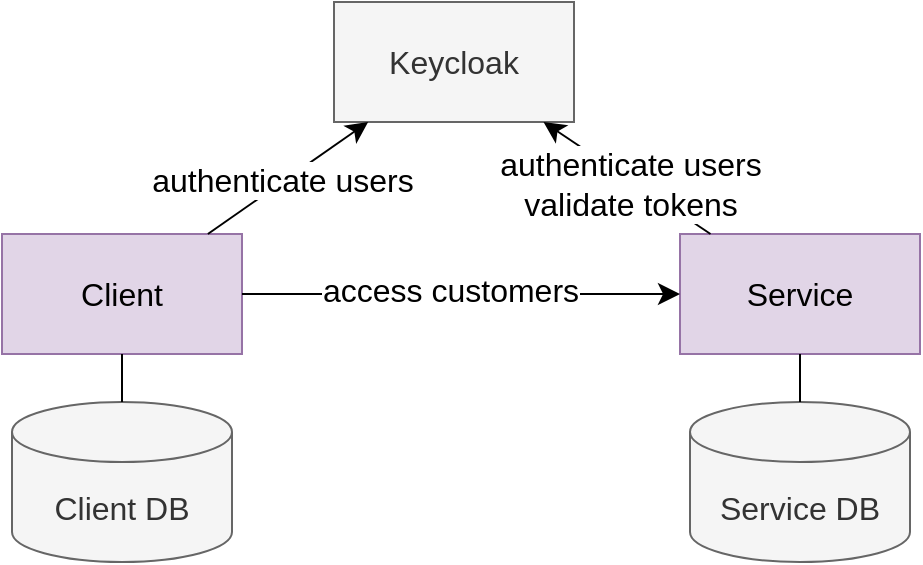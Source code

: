 <mxfile version="21.8.2" type="device" pages="6">
  <diagram name="integrated-apps-1" id="XPvOJv8yfJbAUAOK8_8h">
    <mxGraphModel dx="1514" dy="1328" grid="0" gridSize="10" guides="1" tooltips="1" connect="1" arrows="1" fold="1" page="0" pageScale="1" pageWidth="1169" pageHeight="827" math="0" shadow="0">
      <root>
        <mxCell id="0" />
        <mxCell id="1" parent="0" />
        <mxCell id="XZPWFrteTjWLGJWnWPty-1" value="Client" style="rounded=0;whiteSpace=wrap;html=1;fontSize=16;fillColor=#e1d5e7;strokeColor=#9673a6;" vertex="1" parent="1">
          <mxGeometry x="-239" y="-51" width="120" height="60" as="geometry" />
        </mxCell>
        <mxCell id="XZPWFrteTjWLGJWnWPty-2" value="Service" style="rounded=0;whiteSpace=wrap;html=1;fontSize=16;fillColor=#e1d5e7;strokeColor=#9673a6;" vertex="1" parent="1">
          <mxGeometry x="100" y="-51" width="120" height="60" as="geometry" />
        </mxCell>
        <mxCell id="XZPWFrteTjWLGJWnWPty-3" value="Keycloak" style="rounded=0;whiteSpace=wrap;html=1;fontSize=16;fillColor=#f5f5f5;fontColor=#333333;strokeColor=#666666;" vertex="1" parent="1">
          <mxGeometry x="-73" y="-167" width="120" height="60" as="geometry" />
        </mxCell>
        <mxCell id="XZPWFrteTjWLGJWnWPty-4" value="Client DB" style="shape=cylinder3;whiteSpace=wrap;html=1;boundedLbl=1;backgroundOutline=1;size=15;fontSize=16;fillColor=#f5f5f5;fontColor=#333333;strokeColor=#666666;" vertex="1" parent="1">
          <mxGeometry x="-234" y="33" width="110" height="80" as="geometry" />
        </mxCell>
        <mxCell id="XZPWFrteTjWLGJWnWPty-5" value="Service DB" style="shape=cylinder3;whiteSpace=wrap;html=1;boundedLbl=1;backgroundOutline=1;size=15;fontSize=16;fillColor=#f5f5f5;fontColor=#333333;strokeColor=#666666;" vertex="1" parent="1">
          <mxGeometry x="105" y="33" width="110" height="80" as="geometry" />
        </mxCell>
        <mxCell id="XZPWFrteTjWLGJWnWPty-6" value="" style="endArrow=none;html=1;rounded=0;fontSize=12;startSize=8;endSize=8;curved=1;" edge="1" parent="1" source="XZPWFrteTjWLGJWnWPty-4" target="XZPWFrteTjWLGJWnWPty-1">
          <mxGeometry width="50" height="50" relative="1" as="geometry">
            <mxPoint x="-167" y="240" as="sourcePoint" />
            <mxPoint x="-117" y="190" as="targetPoint" />
          </mxGeometry>
        </mxCell>
        <mxCell id="XZPWFrteTjWLGJWnWPty-7" value="" style="endArrow=none;html=1;rounded=0;fontSize=12;startSize=8;endSize=8;curved=1;" edge="1" parent="1" source="XZPWFrteTjWLGJWnWPty-2" target="XZPWFrteTjWLGJWnWPty-5">
          <mxGeometry width="50" height="50" relative="1" as="geometry">
            <mxPoint x="245" y="77" as="sourcePoint" />
            <mxPoint x="295" y="27" as="targetPoint" />
          </mxGeometry>
        </mxCell>
        <mxCell id="XZPWFrteTjWLGJWnWPty-8" value="" style="endArrow=classic;html=1;rounded=0;fontSize=12;startSize=8;endSize=8;curved=1;" edge="1" parent="1" source="XZPWFrteTjWLGJWnWPty-1" target="XZPWFrteTjWLGJWnWPty-3">
          <mxGeometry width="50" height="50" relative="1" as="geometry">
            <mxPoint x="-203" y="-74" as="sourcePoint" />
            <mxPoint x="-153" y="-124" as="targetPoint" />
          </mxGeometry>
        </mxCell>
        <mxCell id="XZPWFrteTjWLGJWnWPty-11" value="authenticate users" style="edgeLabel;html=1;align=center;verticalAlign=middle;resizable=0;points=[];fontSize=16;" vertex="1" connectable="0" parent="XZPWFrteTjWLGJWnWPty-8">
          <mxGeometry x="-0.063" y="1" relative="1" as="geometry">
            <mxPoint as="offset" />
          </mxGeometry>
        </mxCell>
        <mxCell id="XZPWFrteTjWLGJWnWPty-9" value="" style="endArrow=classic;html=1;rounded=0;fontSize=12;startSize=8;endSize=8;curved=1;" edge="1" parent="1" source="XZPWFrteTjWLGJWnWPty-2" target="XZPWFrteTjWLGJWnWPty-3">
          <mxGeometry width="50" height="50" relative="1" as="geometry">
            <mxPoint x="297" y="-54" as="sourcePoint" />
            <mxPoint x="347" y="-104" as="targetPoint" />
          </mxGeometry>
        </mxCell>
        <mxCell id="XZPWFrteTjWLGJWnWPty-12" value="authenticate users&lt;br&gt;validate tokens" style="edgeLabel;html=1;align=center;verticalAlign=middle;resizable=0;points=[];fontSize=16;" vertex="1" connectable="0" parent="XZPWFrteTjWLGJWnWPty-9">
          <mxGeometry x="-0.12" y="1" relative="1" as="geometry">
            <mxPoint x="-3" y="-2" as="offset" />
          </mxGeometry>
        </mxCell>
        <mxCell id="XZPWFrteTjWLGJWnWPty-10" value="" style="endArrow=classic;html=1;rounded=0;fontSize=12;startSize=8;endSize=8;curved=1;" edge="1" parent="1" source="XZPWFrteTjWLGJWnWPty-1" target="XZPWFrteTjWLGJWnWPty-2">
          <mxGeometry width="50" height="50" relative="1" as="geometry">
            <mxPoint x="-44" y="71" as="sourcePoint" />
            <mxPoint x="6" y="21" as="targetPoint" />
          </mxGeometry>
        </mxCell>
        <mxCell id="XZPWFrteTjWLGJWnWPty-13" value="access customers" style="edgeLabel;html=1;align=center;verticalAlign=middle;resizable=0;points=[];fontSize=16;" vertex="1" connectable="0" parent="XZPWFrteTjWLGJWnWPty-10">
          <mxGeometry x="-0.233" relative="1" as="geometry">
            <mxPoint x="20" y="-2" as="offset" />
          </mxGeometry>
        </mxCell>
      </root>
    </mxGraphModel>
  </diagram>
  <diagram id="qTgcEjWiqqWrX0S3BmUl" name="integrated-apps-2">
    <mxGraphModel dx="1514" dy="1328" grid="0" gridSize="10" guides="1" tooltips="1" connect="1" arrows="1" fold="1" page="0" pageScale="1" pageWidth="1169" pageHeight="827" math="0" shadow="0">
      <root>
        <mxCell id="0" />
        <mxCell id="1" parent="0" />
        <mxCell id="9fw5ScNp1jQYTfP9Ikyi-17" value="Service" style="rounded=0;whiteSpace=wrap;html=1;fontSize=16;dashed=1;align=center;verticalAlign=top;" vertex="1" parent="1">
          <mxGeometry x="155" y="-137" width="329" height="257" as="geometry" />
        </mxCell>
        <mxCell id="9fw5ScNp1jQYTfP9Ikyi-16" value="Client" style="rounded=0;whiteSpace=wrap;html=1;fontSize=16;dashed=1;align=center;verticalAlign=top;" vertex="1" parent="1">
          <mxGeometry x="-200" y="-137" width="330" height="258" as="geometry" />
        </mxCell>
        <mxCell id="9fw5ScNp1jQYTfP9Ikyi-1" value="REST DataStore" style="rounded=0;whiteSpace=wrap;html=1;fontSize=16;fillColor=#e1d5e7;strokeColor=#9673a6;" vertex="1" parent="1">
          <mxGeometry x="-14" y="42" width="120" height="60" as="geometry" />
        </mxCell>
        <mxCell id="9fw5ScNp1jQYTfP9Ikyi-2" value="REST API" style="rounded=0;whiteSpace=wrap;html=1;fontSize=16;fillColor=#e1d5e7;strokeColor=#9673a6;" vertex="1" parent="1">
          <mxGeometry x="340" y="42" width="120" height="60" as="geometry" />
        </mxCell>
        <mxCell id="9fw5ScNp1jQYTfP9Ikyi-3" value="Spring Security OAuth2" style="rounded=0;whiteSpace=wrap;html=1;fontSize=16;fillColor=#d5e8d4;strokeColor=#82b366;" vertex="1" parent="1">
          <mxGeometry x="-14" y="-95" width="120" height="60" as="geometry" />
        </mxCell>
        <mxCell id="9fw5ScNp1jQYTfP9Ikyi-4" value="DataManager" style="rounded=0;whiteSpace=wrap;html=1;fontSize=16;fillColor=#e1d5e7;strokeColor=#9673a6;" vertex="1" parent="1">
          <mxGeometry x="-191" y="42" width="120" height="60" as="geometry" />
        </mxCell>
        <mxCell id="9fw5ScNp1jQYTfP9Ikyi-5" value="" style="endArrow=classic;html=1;rounded=0;fontSize=12;startSize=8;endSize=8;curved=1;" edge="1" parent="1" source="9fw5ScNp1jQYTfP9Ikyi-4" target="9fw5ScNp1jQYTfP9Ikyi-1">
          <mxGeometry width="50" height="50" relative="1" as="geometry">
            <mxPoint x="-176" y="173" as="sourcePoint" />
            <mxPoint x="-126" y="123" as="targetPoint" />
          </mxGeometry>
        </mxCell>
        <mxCell id="9fw5ScNp1jQYTfP9Ikyi-19" value="1" style="edgeLabel;html=1;align=center;verticalAlign=middle;resizable=0;points=[];fontSize=16;" vertex="1" connectable="0" parent="9fw5ScNp1jQYTfP9Ikyi-5">
          <mxGeometry x="-0.2" y="-1" relative="1" as="geometry">
            <mxPoint x="2" y="-1" as="offset" />
          </mxGeometry>
        </mxCell>
        <mxCell id="9fw5ScNp1jQYTfP9Ikyi-7" value="" style="endArrow=classic;html=1;rounded=0;fontSize=12;startSize=8;endSize=8;curved=1;" edge="1" parent="1" source="9fw5ScNp1jQYTfP9Ikyi-1" target="9fw5ScNp1jQYTfP9Ikyi-3">
          <mxGeometry width="50" height="50" relative="1" as="geometry">
            <mxPoint x="66" y="32" as="sourcePoint" />
            <mxPoint x="116" y="-18" as="targetPoint" />
          </mxGeometry>
        </mxCell>
        <mxCell id="9fw5ScNp1jQYTfP9Ikyi-8" value="2. get current token" style="edgeLabel;html=1;align=center;verticalAlign=middle;resizable=0;points=[];fontSize=16;" vertex="1" connectable="0" parent="9fw5ScNp1jQYTfP9Ikyi-7">
          <mxGeometry x="0.039" y="-1" relative="1" as="geometry">
            <mxPoint as="offset" />
          </mxGeometry>
        </mxCell>
        <mxCell id="9fw5ScNp1jQYTfP9Ikyi-10" value="Spring Security OAuth2" style="rounded=0;whiteSpace=wrap;html=1;fontSize=16;fillColor=#d5e8d4;strokeColor=#82b366;" vertex="1" parent="1">
          <mxGeometry x="181" y="-95" width="120" height="60" as="geometry" />
        </mxCell>
        <mxCell id="9fw5ScNp1jQYTfP9Ikyi-11" value="Spring MVC" style="rounded=0;whiteSpace=wrap;html=1;fontSize=16;fillColor=#d5e8d4;strokeColor=#82b366;" vertex="1" parent="1">
          <mxGeometry x="181" y="42" width="120" height="60" as="geometry" />
        </mxCell>
        <mxCell id="9fw5ScNp1jQYTfP9Ikyi-12" value="" style="endArrow=classic;html=1;rounded=0;fontSize=12;startSize=8;endSize=8;curved=1;" edge="1" parent="1" source="9fw5ScNp1jQYTfP9Ikyi-11" target="9fw5ScNp1jQYTfP9Ikyi-2">
          <mxGeometry width="50" height="50" relative="1" as="geometry">
            <mxPoint x="311" y="230" as="sourcePoint" />
            <mxPoint x="361" y="180" as="targetPoint" />
          </mxGeometry>
        </mxCell>
        <mxCell id="9fw5ScNp1jQYTfP9Ikyi-22" value="5" style="edgeLabel;html=1;align=center;verticalAlign=middle;resizable=0;points=[];fontSize=16;" vertex="1" connectable="0" parent="9fw5ScNp1jQYTfP9Ikyi-12">
          <mxGeometry x="-0.092" relative="1" as="geometry">
            <mxPoint as="offset" />
          </mxGeometry>
        </mxCell>
        <mxCell id="9fw5ScNp1jQYTfP9Ikyi-13" value="" style="endArrow=classic;html=1;rounded=0;fontSize=12;startSize=8;endSize=8;curved=1;" edge="1" parent="1" source="9fw5ScNp1jQYTfP9Ikyi-11" target="9fw5ScNp1jQYTfP9Ikyi-10">
          <mxGeometry width="50" height="50" relative="1" as="geometry">
            <mxPoint x="231" y="225" as="sourcePoint" />
            <mxPoint x="281" y="175" as="targetPoint" />
          </mxGeometry>
        </mxCell>
        <mxCell id="9fw5ScNp1jQYTfP9Ikyi-14" value="4. validate token" style="edgeLabel;html=1;align=center;verticalAlign=middle;resizable=0;points=[];fontSize=16;" vertex="1" connectable="0" parent="9fw5ScNp1jQYTfP9Ikyi-13">
          <mxGeometry x="-0.013" y="-1" relative="1" as="geometry">
            <mxPoint as="offset" />
          </mxGeometry>
        </mxCell>
        <mxCell id="9fw5ScNp1jQYTfP9Ikyi-15" value="" style="endArrow=classic;html=1;rounded=0;fontSize=12;startSize=8;endSize=8;curved=1;" edge="1" parent="1" source="9fw5ScNp1jQYTfP9Ikyi-1" target="9fw5ScNp1jQYTfP9Ikyi-11">
          <mxGeometry width="50" height="50" relative="1" as="geometry">
            <mxPoint x="100" y="198" as="sourcePoint" />
            <mxPoint x="150" y="148" as="targetPoint" />
          </mxGeometry>
        </mxCell>
        <mxCell id="9fw5ScNp1jQYTfP9Ikyi-21" value="3" style="edgeLabel;html=1;align=center;verticalAlign=middle;resizable=0;points=[];fontSize=16;" vertex="1" connectable="0" parent="9fw5ScNp1jQYTfP9Ikyi-15">
          <mxGeometry x="-0.108" relative="1" as="geometry">
            <mxPoint as="offset" />
          </mxGeometry>
        </mxCell>
      </root>
    </mxGraphModel>
  </diagram>
  <diagram id="1kxnYvp0gNutSGFq_ii6" name="integrated-apps-3">
    <mxGraphModel dx="1514" dy="1328" grid="0" gridSize="10" guides="1" tooltips="1" connect="1" arrows="1" fold="1" page="0" pageScale="1" pageWidth="1169" pageHeight="827" math="0" shadow="0">
      <root>
        <mxCell id="0" />
        <mxCell id="1" parent="0" />
        <mxCell id="iFc0BKSX0EwTwZyGlojf-2" value="Service" style="rounded=0;whiteSpace=wrap;html=1;fontSize=16;dashed=1;align=center;verticalAlign=top;" vertex="1" parent="1">
          <mxGeometry x="109" y="-139" width="329" height="123" as="geometry" />
        </mxCell>
        <mxCell id="iFc0BKSX0EwTwZyGlojf-1" value="Client" style="rounded=0;whiteSpace=wrap;html=1;fontSize=16;dashed=1;align=center;verticalAlign=top;" vertex="1" parent="1">
          <mxGeometry x="-244" y="-139" width="330" height="217" as="geometry" />
        </mxCell>
        <mxCell id="lVmqAymV8kQxqIsI9IBl-1" value="Customer&lt;br&gt;(DTO)" style="rounded=1;whiteSpace=wrap;html=1;fontSize=16;fillColor=#dae8fc;strokeColor=#6c8ebf;" vertex="1" parent="1">
          <mxGeometry x="-56" y="-98" width="120" height="60" as="geometry" />
        </mxCell>
        <mxCell id="lVmqAymV8kQxqIsI9IBl-2" value="Order" style="rounded=1;whiteSpace=wrap;html=1;fontSize=16;fillColor=#f5f5f5;fontColor=#333333;strokeColor=#666666;" vertex="1" parent="1">
          <mxGeometry x="-56" width="120" height="60" as="geometry" />
        </mxCell>
        <mxCell id="lVmqAymV8kQxqIsI9IBl-3" value="User" style="rounded=1;whiteSpace=wrap;html=1;fontSize=16;fillColor=#f5f5f5;fontColor=#333333;strokeColor=#666666;" vertex="1" parent="1">
          <mxGeometry x="-222" y="-98" width="120" height="60" as="geometry" />
        </mxCell>
        <mxCell id="lVmqAymV8kQxqIsI9IBl-4" value="" style="endArrow=ERmany;html=1;rounded=0;fontSize=12;startSize=8;endSize=8;curved=1;endFill=0;" edge="1" parent="1" source="lVmqAymV8kQxqIsI9IBl-2" target="lVmqAymV8kQxqIsI9IBl-1">
          <mxGeometry width="50" height="50" relative="1" as="geometry">
            <mxPoint x="84" y="-99" as="sourcePoint" />
            <mxPoint x="134" y="-149" as="targetPoint" />
          </mxGeometry>
        </mxCell>
        <mxCell id="lVmqAymV8kQxqIsI9IBl-5" value="Customer" style="rounded=1;whiteSpace=wrap;html=1;fontSize=16;fillColor=#f5f5f5;strokeColor=#666666;fontColor=#333333;" vertex="1" parent="1">
          <mxGeometry x="296" y="-98" width="119" height="60" as="geometry" />
        </mxCell>
        <mxCell id="lVmqAymV8kQxqIsI9IBl-6" value="User" style="rounded=1;whiteSpace=wrap;html=1;fontSize=16;fillColor=#f5f5f5;fontColor=#333333;strokeColor=#666666;" vertex="1" parent="1">
          <mxGeometry x="130" y="-98" width="119" height="60" as="geometry" />
        </mxCell>
      </root>
    </mxGraphModel>
  </diagram>
  <diagram name="separate-tiers-1" id="UAarwcO9hWmq1txHchaT">
    <mxGraphModel dx="1514" dy="1328" grid="0" gridSize="10" guides="1" tooltips="1" connect="1" arrows="1" fold="1" page="0" pageScale="1" pageWidth="1169" pageHeight="827" math="0" shadow="0">
      <root>
        <mxCell id="-gukVMnUGq3D50VFI19n-0" />
        <mxCell id="-gukVMnUGq3D50VFI19n-1" parent="-gukVMnUGq3D50VFI19n-0" />
        <mxCell id="-gukVMnUGq3D50VFI19n-2" value="Frontend" style="rounded=0;whiteSpace=wrap;html=1;fontSize=16;fillColor=#e1d5e7;strokeColor=#9673a6;" vertex="1" parent="-gukVMnUGq3D50VFI19n-1">
          <mxGeometry x="-239" y="-51" width="120" height="60" as="geometry" />
        </mxCell>
        <mxCell id="-gukVMnUGq3D50VFI19n-3" value="Backend" style="rounded=0;whiteSpace=wrap;html=1;fontSize=16;fillColor=#e1d5e7;strokeColor=#9673a6;" vertex="1" parent="-gukVMnUGq3D50VFI19n-1">
          <mxGeometry x="100" y="-51" width="120" height="60" as="geometry" />
        </mxCell>
        <mxCell id="-gukVMnUGq3D50VFI19n-4" value="Keycloak" style="rounded=0;whiteSpace=wrap;html=1;fontSize=16;fillColor=#f5f5f5;fontColor=#333333;strokeColor=#666666;" vertex="1" parent="-gukVMnUGq3D50VFI19n-1">
          <mxGeometry x="-73" y="-167" width="120" height="60" as="geometry" />
        </mxCell>
        <mxCell id="-gukVMnUGq3D50VFI19n-6" value="DB" style="shape=cylinder3;whiteSpace=wrap;html=1;boundedLbl=1;backgroundOutline=1;size=15;fontSize=16;fillColor=#f5f5f5;fontColor=#333333;strokeColor=#666666;" vertex="1" parent="-gukVMnUGq3D50VFI19n-1">
          <mxGeometry x="105" y="33" width="110" height="80" as="geometry" />
        </mxCell>
        <mxCell id="-gukVMnUGq3D50VFI19n-8" value="" style="endArrow=none;html=1;rounded=0;fontSize=12;startSize=8;endSize=8;curved=1;" edge="1" parent="-gukVMnUGq3D50VFI19n-1" source="-gukVMnUGq3D50VFI19n-3" target="-gukVMnUGq3D50VFI19n-6">
          <mxGeometry width="50" height="50" relative="1" as="geometry">
            <mxPoint x="245" y="77" as="sourcePoint" />
            <mxPoint x="295" y="27" as="targetPoint" />
          </mxGeometry>
        </mxCell>
        <mxCell id="-gukVMnUGq3D50VFI19n-9" value="" style="endArrow=classic;html=1;rounded=0;fontSize=12;startSize=8;endSize=8;curved=1;" edge="1" parent="-gukVMnUGq3D50VFI19n-1" source="-gukVMnUGq3D50VFI19n-2" target="-gukVMnUGq3D50VFI19n-4">
          <mxGeometry width="50" height="50" relative="1" as="geometry">
            <mxPoint x="-203" y="-74" as="sourcePoint" />
            <mxPoint x="-153" y="-124" as="targetPoint" />
          </mxGeometry>
        </mxCell>
        <mxCell id="-gukVMnUGq3D50VFI19n-10" value="authenticate users" style="edgeLabel;html=1;align=center;verticalAlign=middle;resizable=0;points=[];fontSize=16;" vertex="1" connectable="0" parent="-gukVMnUGq3D50VFI19n-9">
          <mxGeometry x="-0.063" y="1" relative="1" as="geometry">
            <mxPoint as="offset" />
          </mxGeometry>
        </mxCell>
        <mxCell id="-gukVMnUGq3D50VFI19n-11" value="" style="endArrow=classic;html=1;rounded=0;fontSize=12;startSize=8;endSize=8;curved=1;" edge="1" parent="-gukVMnUGq3D50VFI19n-1" source="-gukVMnUGq3D50VFI19n-3" target="-gukVMnUGq3D50VFI19n-4">
          <mxGeometry width="50" height="50" relative="1" as="geometry">
            <mxPoint x="297" y="-54" as="sourcePoint" />
            <mxPoint x="347" y="-104" as="targetPoint" />
          </mxGeometry>
        </mxCell>
        <mxCell id="-gukVMnUGq3D50VFI19n-12" value="validate tokens" style="edgeLabel;html=1;align=center;verticalAlign=middle;resizable=0;points=[];fontSize=16;" vertex="1" connectable="0" parent="-gukVMnUGq3D50VFI19n-11">
          <mxGeometry x="-0.12" y="1" relative="1" as="geometry">
            <mxPoint x="-3" y="-2" as="offset" />
          </mxGeometry>
        </mxCell>
        <mxCell id="-gukVMnUGq3D50VFI19n-13" value="" style="endArrow=classic;html=1;rounded=0;fontSize=12;startSize=8;endSize=8;curved=1;" edge="1" parent="-gukVMnUGq3D50VFI19n-1" source="-gukVMnUGq3D50VFI19n-2" target="-gukVMnUGq3D50VFI19n-3">
          <mxGeometry width="50" height="50" relative="1" as="geometry">
            <mxPoint x="-44" y="71" as="sourcePoint" />
            <mxPoint x="6" y="21" as="targetPoint" />
          </mxGeometry>
        </mxCell>
        <mxCell id="-gukVMnUGq3D50VFI19n-14" value="access &lt;br&gt;all entities" style="edgeLabel;html=1;align=center;verticalAlign=middle;resizable=0;points=[];fontSize=16;" vertex="1" connectable="0" parent="-gukVMnUGq3D50VFI19n-13">
          <mxGeometry x="-0.233" relative="1" as="geometry">
            <mxPoint x="20" y="-2" as="offset" />
          </mxGeometry>
        </mxCell>
      </root>
    </mxGraphModel>
  </diagram>
  <diagram name="separate-tiers-2" id="x-l1hNPMH16SIJDGoLsL">
    <mxGraphModel dx="1514" dy="1328" grid="0" gridSize="10" guides="1" tooltips="1" connect="1" arrows="1" fold="1" page="0" pageScale="1" pageWidth="1169" pageHeight="827" math="0" shadow="0">
      <root>
        <mxCell id="AxTfVb_uRz0CCYI_6kO8-0" />
        <mxCell id="AxTfVb_uRz0CCYI_6kO8-1" parent="AxTfVb_uRz0CCYI_6kO8-0" />
        <mxCell id="AxTfVb_uRz0CCYI_6kO8-2" value="Backend" style="rounded=0;whiteSpace=wrap;html=1;fontSize=16;dashed=1;align=center;verticalAlign=top;" vertex="1" parent="AxTfVb_uRz0CCYI_6kO8-1">
          <mxGeometry x="109" y="-139" width="329" height="123" as="geometry" />
        </mxCell>
        <mxCell id="AxTfVb_uRz0CCYI_6kO8-3" value="Frontend" style="rounded=0;whiteSpace=wrap;html=1;fontSize=16;dashed=1;align=center;verticalAlign=top;" vertex="1" parent="AxTfVb_uRz0CCYI_6kO8-1">
          <mxGeometry x="-244" y="-139" width="330" height="124" as="geometry" />
        </mxCell>
        <mxCell id="AxTfVb_uRz0CCYI_6kO8-4" value="Customer&lt;br&gt;(DTO)" style="rounded=1;whiteSpace=wrap;html=1;fontSize=16;fillColor=#dae8fc;strokeColor=#6c8ebf;" vertex="1" parent="AxTfVb_uRz0CCYI_6kO8-1">
          <mxGeometry x="-56" y="-98" width="120" height="60" as="geometry" />
        </mxCell>
        <mxCell id="AxTfVb_uRz0CCYI_6kO8-6" value="User&lt;br&gt;(DTO)" style="rounded=1;whiteSpace=wrap;html=1;fontSize=16;fillColor=#dae8fc;strokeColor=#6c8ebf;" vertex="1" parent="AxTfVb_uRz0CCYI_6kO8-1">
          <mxGeometry x="-222" y="-98" width="120" height="60" as="geometry" />
        </mxCell>
        <mxCell id="AxTfVb_uRz0CCYI_6kO8-8" value="Customer" style="rounded=1;whiteSpace=wrap;html=1;fontSize=16;fillColor=#f5f5f5;strokeColor=#666666;fontColor=#333333;" vertex="1" parent="AxTfVb_uRz0CCYI_6kO8-1">
          <mxGeometry x="296" y="-98" width="119" height="60" as="geometry" />
        </mxCell>
        <mxCell id="AxTfVb_uRz0CCYI_6kO8-9" value="User" style="rounded=1;whiteSpace=wrap;html=1;fontSize=16;fillColor=#f5f5f5;fontColor=#333333;strokeColor=#666666;" vertex="1" parent="AxTfVb_uRz0CCYI_6kO8-1">
          <mxGeometry x="130" y="-98" width="119" height="60" as="geometry" />
        </mxCell>
      </root>
    </mxGraphModel>
  </diagram>
  <diagram name="separate-tiers-3" id="q96lJ-TZd4RIFqBq9Law">
    <mxGraphModel dx="1514" dy="1328" grid="0" gridSize="10" guides="1" tooltips="1" connect="1" arrows="1" fold="1" page="0" pageScale="1" pageWidth="1169" pageHeight="827" math="0" shadow="0">
      <root>
        <mxCell id="rtpEFreOCH_uRHj-qG_E-0" />
        <mxCell id="rtpEFreOCH_uRHj-qG_E-1" parent="rtpEFreOCH_uRHj-qG_E-0" />
        <mxCell id="rtpEFreOCH_uRHj-qG_E-2" value="Backend" style="rounded=0;whiteSpace=wrap;html=1;fontSize=16;dashed=1;align=center;verticalAlign=top;" vertex="1" parent="rtpEFreOCH_uRHj-qG_E-1">
          <mxGeometry x="155" y="-137" width="329" height="257" as="geometry" />
        </mxCell>
        <mxCell id="rtpEFreOCH_uRHj-qG_E-3" value="Frontend" style="rounded=0;whiteSpace=wrap;html=1;fontSize=16;dashed=1;align=center;verticalAlign=top;" vertex="1" parent="rtpEFreOCH_uRHj-qG_E-1">
          <mxGeometry x="-200" y="-137" width="330" height="258" as="geometry" />
        </mxCell>
        <mxCell id="rtpEFreOCH_uRHj-qG_E-4" value="REST DataStore" style="rounded=0;whiteSpace=wrap;html=1;fontSize=16;fillColor=#e1d5e7;strokeColor=#9673a6;" vertex="1" parent="rtpEFreOCH_uRHj-qG_E-1">
          <mxGeometry x="-14" y="42" width="120" height="60" as="geometry" />
        </mxCell>
        <mxCell id="rtpEFreOCH_uRHj-qG_E-5" value="REST API" style="rounded=0;whiteSpace=wrap;html=1;fontSize=16;fillColor=#e1d5e7;strokeColor=#9673a6;" vertex="1" parent="rtpEFreOCH_uRHj-qG_E-1">
          <mxGeometry x="340" y="42" width="120" height="60" as="geometry" />
        </mxCell>
        <mxCell id="rtpEFreOCH_uRHj-qG_E-6" value="Spring Security OAuth2" style="rounded=0;whiteSpace=wrap;html=1;fontSize=16;fillColor=#d5e8d4;strokeColor=#82b366;" vertex="1" parent="rtpEFreOCH_uRHj-qG_E-1">
          <mxGeometry x="-14" y="-95" width="120" height="60" as="geometry" />
        </mxCell>
        <mxCell id="rtpEFreOCH_uRHj-qG_E-7" value="DataManager" style="rounded=0;whiteSpace=wrap;html=1;fontSize=16;fillColor=#e1d5e7;strokeColor=#9673a6;" vertex="1" parent="rtpEFreOCH_uRHj-qG_E-1">
          <mxGeometry x="-191" y="42" width="120" height="60" as="geometry" />
        </mxCell>
        <mxCell id="rtpEFreOCH_uRHj-qG_E-8" value="" style="endArrow=classic;html=1;rounded=0;fontSize=12;startSize=8;endSize=8;curved=1;" edge="1" parent="rtpEFreOCH_uRHj-qG_E-1" source="rtpEFreOCH_uRHj-qG_E-7" target="rtpEFreOCH_uRHj-qG_E-4">
          <mxGeometry width="50" height="50" relative="1" as="geometry">
            <mxPoint x="-176" y="173" as="sourcePoint" />
            <mxPoint x="-126" y="123" as="targetPoint" />
          </mxGeometry>
        </mxCell>
        <mxCell id="rtpEFreOCH_uRHj-qG_E-9" value="1" style="edgeLabel;html=1;align=center;verticalAlign=middle;resizable=0;points=[];fontSize=16;" vertex="1" connectable="0" parent="rtpEFreOCH_uRHj-qG_E-8">
          <mxGeometry x="-0.2" y="-1" relative="1" as="geometry">
            <mxPoint x="2" y="-1" as="offset" />
          </mxGeometry>
        </mxCell>
        <mxCell id="rtpEFreOCH_uRHj-qG_E-10" value="" style="endArrow=classic;html=1;rounded=0;fontSize=12;startSize=8;endSize=8;curved=1;" edge="1" parent="rtpEFreOCH_uRHj-qG_E-1" source="rtpEFreOCH_uRHj-qG_E-4" target="rtpEFreOCH_uRHj-qG_E-6">
          <mxGeometry width="50" height="50" relative="1" as="geometry">
            <mxPoint x="66" y="32" as="sourcePoint" />
            <mxPoint x="116" y="-18" as="targetPoint" />
          </mxGeometry>
        </mxCell>
        <mxCell id="rtpEFreOCH_uRHj-qG_E-11" value="2. get current token" style="edgeLabel;html=1;align=center;verticalAlign=middle;resizable=0;points=[];fontSize=16;" vertex="1" connectable="0" parent="rtpEFreOCH_uRHj-qG_E-10">
          <mxGeometry x="0.039" y="-1" relative="1" as="geometry">
            <mxPoint as="offset" />
          </mxGeometry>
        </mxCell>
        <mxCell id="rtpEFreOCH_uRHj-qG_E-12" value="Spring Security OAuth2" style="rounded=0;whiteSpace=wrap;html=1;fontSize=16;fillColor=#d5e8d4;strokeColor=#82b366;" vertex="1" parent="rtpEFreOCH_uRHj-qG_E-1">
          <mxGeometry x="181" y="-95" width="120" height="60" as="geometry" />
        </mxCell>
        <mxCell id="rtpEFreOCH_uRHj-qG_E-13" value="Spring MVC" style="rounded=0;whiteSpace=wrap;html=1;fontSize=16;fillColor=#d5e8d4;strokeColor=#82b366;" vertex="1" parent="rtpEFreOCH_uRHj-qG_E-1">
          <mxGeometry x="181" y="42" width="120" height="60" as="geometry" />
        </mxCell>
        <mxCell id="rtpEFreOCH_uRHj-qG_E-14" value="" style="endArrow=classic;html=1;rounded=0;fontSize=12;startSize=8;endSize=8;curved=1;" edge="1" parent="rtpEFreOCH_uRHj-qG_E-1" source="rtpEFreOCH_uRHj-qG_E-13" target="rtpEFreOCH_uRHj-qG_E-5">
          <mxGeometry width="50" height="50" relative="1" as="geometry">
            <mxPoint x="311" y="230" as="sourcePoint" />
            <mxPoint x="361" y="180" as="targetPoint" />
          </mxGeometry>
        </mxCell>
        <mxCell id="rtpEFreOCH_uRHj-qG_E-15" value="5" style="edgeLabel;html=1;align=center;verticalAlign=middle;resizable=0;points=[];fontSize=16;" vertex="1" connectable="0" parent="rtpEFreOCH_uRHj-qG_E-14">
          <mxGeometry x="-0.092" relative="1" as="geometry">
            <mxPoint as="offset" />
          </mxGeometry>
        </mxCell>
        <mxCell id="rtpEFreOCH_uRHj-qG_E-16" value="" style="endArrow=classic;html=1;rounded=0;fontSize=12;startSize=8;endSize=8;curved=1;" edge="1" parent="rtpEFreOCH_uRHj-qG_E-1" source="rtpEFreOCH_uRHj-qG_E-13" target="rtpEFreOCH_uRHj-qG_E-12">
          <mxGeometry width="50" height="50" relative="1" as="geometry">
            <mxPoint x="231" y="225" as="sourcePoint" />
            <mxPoint x="281" y="175" as="targetPoint" />
          </mxGeometry>
        </mxCell>
        <mxCell id="rtpEFreOCH_uRHj-qG_E-17" value="4. validate token" style="edgeLabel;html=1;align=center;verticalAlign=middle;resizable=0;points=[];fontSize=16;" vertex="1" connectable="0" parent="rtpEFreOCH_uRHj-qG_E-16">
          <mxGeometry x="-0.013" y="-1" relative="1" as="geometry">
            <mxPoint as="offset" />
          </mxGeometry>
        </mxCell>
        <mxCell id="rtpEFreOCH_uRHj-qG_E-18" value="" style="endArrow=classic;html=1;rounded=0;fontSize=12;startSize=8;endSize=8;curved=1;" edge="1" parent="rtpEFreOCH_uRHj-qG_E-1" source="rtpEFreOCH_uRHj-qG_E-4" target="rtpEFreOCH_uRHj-qG_E-13">
          <mxGeometry width="50" height="50" relative="1" as="geometry">
            <mxPoint x="100" y="198" as="sourcePoint" />
            <mxPoint x="150" y="148" as="targetPoint" />
          </mxGeometry>
        </mxCell>
        <mxCell id="rtpEFreOCH_uRHj-qG_E-19" value="3" style="edgeLabel;html=1;align=center;verticalAlign=middle;resizable=0;points=[];fontSize=16;" vertex="1" connectable="0" parent="rtpEFreOCH_uRHj-qG_E-18">
          <mxGeometry x="-0.108" relative="1" as="geometry">
            <mxPoint as="offset" />
          </mxGeometry>
        </mxCell>
      </root>
    </mxGraphModel>
  </diagram>
</mxfile>
